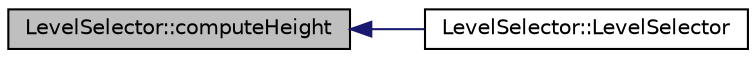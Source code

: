 digraph G
{
  edge [fontname="Helvetica",fontsize="10",labelfontname="Helvetica",labelfontsize="10"];
  node [fontname="Helvetica",fontsize="10",shape=record];
  rankdir="LR";
  Node1 [label="LevelSelector::computeHeight",height=0.2,width=0.4,color="black", fillcolor="grey75", style="filled" fontcolor="black"];
  Node1 -> Node2 [dir="back",color="midnightblue",fontsize="10",style="solid",fontname="Helvetica"];
  Node2 [label="LevelSelector::LevelSelector",height=0.2,width=0.4,color="black", fillcolor="white", style="filled",URL="$classLevelSelector.html#a0fac68e95a4ce03ae566383d620c2f83"];
}

